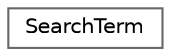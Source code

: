 digraph "Graphical Class Hierarchy"
{
 // INTERACTIVE_SVG=YES
 // LATEX_PDF_SIZE
  bgcolor="transparent";
  edge [fontname=Helvetica,fontsize=10,labelfontname=Helvetica,labelfontsize=10];
  node [fontname=Helvetica,fontsize=10,shape=box,height=0.2,width=0.4];
  rankdir="LR";
  Node0 [id="Node000000",label="SearchTerm",height=0.2,width=0.4,color="grey40", fillcolor="white", style="filled",URL="$d5/d97/struct_search_term.html",tooltip="Searchable term."];
}
